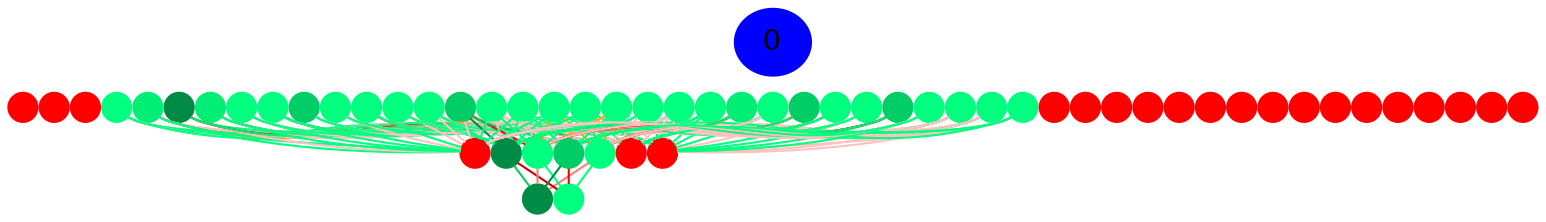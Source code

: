 graph {
	edge [bgcolor="purple:pink" color=yellow nodesep=0]
	graph [nodesep=0 ranksep=0]
	I [label=0 color=blue height=0.2 style=filled width=0.2]
	x_0 [label="" color=red height=0.2 style=filled width=0.2]
	x_1 [label="" color=red height=0.2 style=filled width=0.2]
	x_2 [label="" color=red height=0.2 style=filled width=0.2]
	x_3 [label="" color=springgreen fillcolor=springgreen height=0.2 style=filled width=0.2]
	x_4 [label="" color=springgreen fillcolor=springgreen height=0.2 style=filled width=0.2]
	x_5 [label="" color=springgreen fillcolor=springgreen height=0.2 style=filled width=0.2]
	x_6 [label="" color=red height=0.2 style=filled width=0.2]
	x_7 [label="" color=red height=0.2 style=filled width=0.2]
	x_8 [label="" color=red height=0.2 style=filled width=0.2]
	x_9 [label="" color=springgreen fillcolor=springgreen height=0.2 style=filled width=0.2]
	x_10 [label="" color=springgreen2 fillcolor=springgreen2 height=0.2 style=filled width=0.2]
	x_11 [label="" color=springgreen4 fillcolor=springgreen4 height=0.2 style=filled width=0.2]
	x_12 [label="" color=springgreen2 fillcolor=springgreen2 height=0.2 style=filled width=0.2]
	x_13 [label="" color=red height=0.2 style=filled width=0.2]
	x_14 [label="" color=red height=0.2 style=filled width=0.2]
	x_15 [label="" color=springgreen fillcolor=springgreen height=0.2 style=filled width=0.2]
	x_16 [label="" color=springgreen1 fillcolor=springgreen1 height=0.2 style=filled width=0.2]
	x_17 [label="" color=springgreen3 fillcolor=springgreen3 height=0.2 style=filled width=0.2]
	x_18 [label="" color=springgreen fillcolor=springgreen height=0.2 style=filled width=0.2]
	x_19 [label="" color=springgreen1 fillcolor=springgreen1 height=0.2 style=filled width=0.2]
	x_20 [label="" color=red height=0.2 style=filled width=0.2]
	x_21 [label="" color=springgreen fillcolor=springgreen height=0.2 style=filled width=0.2]
	x_22 [label="" color=springgreen fillcolor=springgreen height=0.2 style=filled width=0.2]
	x_23 [label="" color=springgreen3 fillcolor=springgreen3 height=0.2 style=filled width=0.2]
	x_24 [label="" color=springgreen fillcolor=springgreen height=0.2 style=filled width=0.2]
	x_25 [label="" color=springgreen fillcolor=springgreen height=0.2 style=filled width=0.2]
	x_26 [label="" color=springgreen1 fillcolor=springgreen1 height=0.2 style=filled width=0.2]
	x_27 [label="" color=red height=0.2 style=filled width=0.2]
	x_28 [label="" color=springgreen fillcolor=springgreen height=0.2 style=filled width=0.2]
	x_29 [label="" color=springgreen1 fillcolor=springgreen1 height=0.2 style=filled width=0.2]
	x_30 [label="" color=springgreen fillcolor=springgreen height=0.2 style=filled width=0.2]
	x_31 [label="" color=springgreen fillcolor=springgreen height=0.2 style=filled width=0.2]
	x_32 [label="" color=springgreen fillcolor=springgreen height=0.2 style=filled width=0.2]
	x_33 [label="" color=springgreen2 fillcolor=springgreen2 height=0.2 style=filled width=0.2]
	x_34 [label="" color=red height=0.2 style=filled width=0.2]
	x_35 [label="" color=springgreen fillcolor=springgreen height=0.2 style=filled width=0.2]
	x_36 [label="" color=springgreen3 fillcolor=springgreen3 height=0.2 style=filled width=0.2]
	x_37 [label="" color=springgreen1 fillcolor=springgreen1 height=0.2 style=filled width=0.2]
	x_38 [label="" color=springgreen fillcolor=springgreen height=0.2 style=filled width=0.2]
	x_39 [label="" color=springgreen3 fillcolor=springgreen3 height=0.2 style=filled width=0.2]
	x_40 [label="" color=springgreen fillcolor=springgreen height=0.2 style=filled width=0.2]
	x_41 [label="" color=red height=0.2 style=filled width=0.2]
	x_42 [label="" color=red height=0.2 style=filled width=0.2]
	x_43 [label="" color=red height=0.2 style=filled width=0.2]
	x_44 [label="" color=red height=0.2 style=filled width=0.2]
	x_45 [label="" color=red height=0.2 style=filled width=0.2]
	x_46 [label="" color=red height=0.2 style=filled width=0.2]
	x_47 [label="" color=red height=0.2 style=filled width=0.2]
	x_48 [label="" color=red height=0.2 style=filled width=0.2]
	I -- x_0 [style=invis]
	I -- x_1 [style=invis]
	I -- x_2 [style=invis]
	I -- x_3 [style=invis]
	I -- x_4 [style=invis]
	I -- x_5 [style=invis]
	I -- x_6 [style=invis]
	I -- x_7 [style=invis]
	I -- x_8 [style=invis]
	I -- x_9 [style=invis]
	I -- x_10 [style=invis]
	I -- x_11 [style=invis]
	I -- x_12 [style=invis]
	I -- x_13 [style=invis]
	I -- x_14 [style=invis]
	I -- x_15 [style=invis]
	I -- x_16 [style=invis]
	I -- x_17 [style=invis]
	I -- x_18 [style=invis]
	I -- x_19 [style=invis]
	I -- x_20 [style=invis]
	I -- x_21 [style=invis]
	I -- x_22 [style=invis]
	I -- x_23 [style=invis]
	I -- x_24 [style=invis]
	I -- x_25 [style=invis]
	I -- x_26 [style=invis]
	I -- x_27 [style=invis]
	I -- x_28 [style=invis]
	I -- x_29 [style=invis]
	I -- x_30 [style=invis]
	I -- x_31 [style=invis]
	I -- x_32 [style=invis]
	I -- x_33 [style=invis]
	I -- x_34 [style=invis]
	I -- x_35 [style=invis]
	I -- x_36 [style=invis]
	I -- x_37 [style=invis]
	I -- x_38 [style=invis]
	I -- x_39 [style=invis]
	I -- x_40 [style=invis]
	I -- x_41 [style=invis]
	I -- x_42 [style=invis]
	I -- x_43 [style=invis]
	I -- x_44 [style=invis]
	I -- x_45 [style=invis]
	I -- x_46 [style=invis]
	I -- x_47 [style=invis]
	I -- x_48 [style=invis]
	x1_0 [label="" color=springgreen1 fillcolor=springgreen1 height=0.2 style=filled width=0.2]
	x1_1 [label="" color=red fillcolor=red height=0.2 style=filled width=0.2]
	x1_2 [label="" color=springgreen4 fillcolor=springgreen4 height=0.2 style=filled width=0.2]
	x1_3 [label="" color=red fillcolor=red height=0.2 style=filled width=0.2]
	x1_4 [label="" color=red fillcolor=red height=0.2 style=filled width=0.2]
	x1_5 [label="" color=springgreen1 fillcolor=springgreen1 height=0.2 style=filled width=0.2]
	x1_6 [label="" color=springgreen3 fillcolor=springgreen3 height=0.2 style=filled width=0.2]
	x_3 -- x1_0 [color=springgreen]
	x_4 -- x1_0 [color=springgreen]
	x_5 -- x1_0 [color=rosybrown1]
	x_9 -- x1_0 [color=rosybrown1]
	x_10 -- x1_0 [color=orange]
	x_11 -- x1_0 [color=orangered]
	x_12 -- x1_0 [color=salmon]
	x_15 -- x1_0 [color=rosybrown1]
	x_16 -- x1_0 [color=salmon]
	x_17 -- x1_0 [color=rosybrown1]
	x_18 -- x1_0 [color=rosybrown1]
	x_19 -- x1_0 [color=salmon]
	x_21 -- x1_0 [color=rosybrown1]
	x_22 -- x1_0 [color=rosybrown1]
	x_23 -- x1_0 [color=red3]
	x_24 -- x1_0 [color=springgreen]
	x_25 -- x1_0 [color=rosybrown1]
	x_26 -- x1_0 [color=orange]
	x_28 -- x1_0 [color=springgreen]
	x_29 -- x1_0 [color=orange]
	x_30 -- x1_0 [color=rosybrown1]
	x_31 -- x1_0 [color=springgreen]
	x_32 -- x1_0 [color=rosybrown1]
	x_33 -- x1_0 [color=orange]
	x_35 -- x1_0 [color=rosybrown1]
	x_36 -- x1_0 [color=orange]
	x_37 -- x1_0 [color=salmon]
	x_38 -- x1_0 [color=rosybrown1]
	x_39 -- x1_0 [color=red]
	x_40 -- x1_0 [color=rosybrown1]
	x_3 -- x1_1 [color=rosybrown1]
	x_4 -- x1_1 [color=rosybrown1]
	x_5 -- x1_1 [color=rosybrown1]
	x_9 -- x1_1 [color=rosybrown1]
	x_10 -- x1_1 [color=rosybrown1]
	x_11 -- x1_1 [color=rosybrown1]
	x_12 -- x1_1 [color=springgreen]
	x_15 -- x1_1 [color=rosybrown1]
	x_16 -- x1_1 [color=springgreen]
	x_17 -- x1_1 [color=rosybrown1]
	x_18 -- x1_1 [color=rosybrown1]
	x_19 -- x1_1 [color=rosybrown1]
	x_21 -- x1_1 [color=springgreen]
	x_22 -- x1_1 [color=rosybrown1]
	x_23 -- x1_1 [color=springgreen]
	x_24 -- x1_1 [color=springgreen]
	x_25 -- x1_1 [color=rosybrown1]
	x_26 -- x1_1 [color=rosybrown1]
	x_28 -- x1_1 [color=springgreen]
	x_29 -- x1_1 [color=rosybrown1]
	x_30 -- x1_1 [color=rosybrown1]
	x_31 -- x1_1 [color=rosybrown1]
	x_32 -- x1_1 [color=springgreen]
	x_33 -- x1_1 [color=springgreen]
	x_35 -- x1_1 [color=springgreen]
	x_36 -- x1_1 [color=springgreen]
	x_37 -- x1_1 [color=springgreen]
	x_38 -- x1_1 [color=springgreen]
	x_39 -- x1_1 [color=springgreen]
	x_40 -- x1_1 [color=springgreen]
	x_3 -- x1_2 [color=rosybrown1]
	x_4 -- x1_2 [color=rosybrown1]
	x_5 -- x1_2 [color=rosybrown1]
	x_9 -- x1_2 [color=springgreen]
	x_10 -- x1_2 [color=springgreen1]
	x_11 -- x1_2 [color=springgreen2]
	x_12 -- x1_2 [color=springgreen1]
	x_15 -- x1_2 [color=springgreen]
	x_16 -- x1_2 [color=springgreen1]
	x_17 -- x1_2 [color=springgreen]
	x_18 -- x1_2 [color=springgreen]
	x_19 -- x1_2 [color=springgreen1]
	x_21 -- x1_2 [color=springgreen]
	x_22 -- x1_2 [color=springgreen]
	x_23 -- x1_2 [color=springgreen4]
	x_24 -- x1_2 [color=rosybrown1]
	x_25 -- x1_2 [color=springgreen]
	x_26 -- x1_2 [color=springgreen1]
	x_28 -- x1_2 [color=springgreen]
	x_29 -- x1_2 [color=springgreen1]
	x_30 -- x1_2 [color=springgreen]
	x_31 -- x1_2 [color=rosybrown1]
	x_32 -- x1_2 [color=springgreen]
	x_33 -- x1_2 [color=springgreen2]
	x_35 -- x1_2 [color=rosybrown1]
	x_36 -- x1_2 [color=springgreen2]
	x_37 -- x1_2 [color=springgreen1]
	x_38 -- x1_2 [color=springgreen]
	x_39 -- x1_2 [color=springgreen3]
	x_40 -- x1_2 [color=springgreen]
	x_3 -- x1_3 [color=rosybrown1]
	x_4 -- x1_3 [color=rosybrown1]
	x_5 -- x1_3 [color=rosybrown1]
	x_9 -- x1_3 [color=springgreen]
	x_10 -- x1_3 [color=rosybrown1]
	x_11 -- x1_3 [color=springgreen]
	x_12 -- x1_3 [color=rosybrown1]
	x_15 -- x1_3 [color=rosybrown1]
	x_16 -- x1_3 [color=springgreen]
	x_17 -- x1_3 [color=rosybrown1]
	x_18 -- x1_3 [color=springgreen]
	x_19 -- x1_3 [color=rosybrown1]
	x_21 -- x1_3 [color=rosybrown1]
	x_22 -- x1_3 [color=rosybrown1]
	x_23 -- x1_3 [color=rosybrown1]
	x_24 -- x1_3 [color=rosybrown1]
	x_25 -- x1_3 [color=springgreen]
	x_26 -- x1_3 [color=springgreen]
	x_28 -- x1_3 [color=springgreen]
	x_29 -- x1_3 [color=rosybrown1]
	x_30 -- x1_3 [color=springgreen]
	x_31 -- x1_3 [color=rosybrown1]
	x_32 -- x1_3 [color=springgreen]
	x_33 -- x1_3 [color=springgreen]
	x_35 -- x1_3 [color=springgreen]
	x_36 -- x1_3 [color=rosybrown1]
	x_37 -- x1_3 [color=springgreen]
	x_38 -- x1_3 [color=springgreen]
	x_39 -- x1_3 [color=springgreen]
	x_40 -- x1_3 [color=springgreen]
	x_3 -- x1_4 [color=rosybrown1]
	x_4 -- x1_4 [color=rosybrown1]
	x_5 -- x1_4 [color=springgreen]
	x_9 -- x1_4 [color=springgreen]
	x_10 -- x1_4 [color=springgreen]
	x_11 -- x1_4 [color=rosybrown1]
	x_12 -- x1_4 [color=springgreen]
	x_15 -- x1_4 [color=springgreen]
	x_16 -- x1_4 [color=springgreen]
	x_17 -- x1_4 [color=springgreen]
	x_18 -- x1_4 [color=rosybrown1]
	x_19 -- x1_4 [color=springgreen]
	x_21 -- x1_4 [color=rosybrown1]
	x_22 -- x1_4 [color=rosybrown1]
	x_23 -- x1_4 [color=rosybrown1]
	x_24 -- x1_4 [color=springgreen]
	x_25 -- x1_4 [color=springgreen]
	x_26 -- x1_4 [color=springgreen]
	x_28 -- x1_4 [color=springgreen]
	x_29 -- x1_4 [color=rosybrown1]
	x_30 -- x1_4 [color=springgreen]
	x_31 -- x1_4 [color=rosybrown1]
	x_32 -- x1_4 [color=springgreen]
	x_33 -- x1_4 [color=rosybrown1]
	x_35 -- x1_4 [color=rosybrown1]
	x_36 -- x1_4 [color=rosybrown1]
	x_37 -- x1_4 [color=springgreen]
	x_38 -- x1_4 [color=rosybrown1]
	x_39 -- x1_4 [color=rosybrown1]
	x_40 -- x1_4 [color=rosybrown1]
	x_3 -- x1_5 [color=springgreen]
	x_4 -- x1_5 [color=springgreen]
	x_5 -- x1_5 [color=springgreen]
	x_9 -- x1_5 [color=rosybrown1]
	x_10 -- x1_5 [color=salmon]
	x_11 -- x1_5 [color=red]
	x_12 -- x1_5 [color=salmon]
	x_15 -- x1_5 [color=rosybrown1]
	x_16 -- x1_5 [color=salmon]
	x_17 -- x1_5 [color=rosybrown1]
	x_18 -- x1_5 [color=rosybrown1]
	x_19 -- x1_5 [color=salmon]
	x_21 -- x1_5 [color=rosybrown1]
	x_22 -- x1_5 [color=rosybrown1]
	x_23 -- x1_5 [color=red]
	x_24 -- x1_5 [color=springgreen]
	x_25 -- x1_5 [color=rosybrown1]
	x_26 -- x1_5 [color=orange]
	x_28 -- x1_5 [color=springgreen]
	x_29 -- x1_5 [color=orange]
	x_30 -- x1_5 [color=rosybrown1]
	x_31 -- x1_5 [color=springgreen]
	x_32 -- x1_5 [color=rosybrown1]
	x_33 -- x1_5 [color=orangered]
	x_35 -- x1_5 [color=springgreen]
	x_36 -- x1_5 [color=orangered]
	x_37 -- x1_5 [color=salmon]
	x_38 -- x1_5 [color=rosybrown1]
	x_39 -- x1_5 [color=red]
	x_40 -- x1_5 [color=rosybrown1]
	x_3 -- x1_6 [color=rosybrown1]
	x_4 -- x1_6 [color=rosybrown1]
	x_5 -- x1_6 [color=springgreen]
	x_9 -- x1_6 [color=springgreen]
	x_10 -- x1_6 [color=springgreen1]
	x_11 -- x1_6 [color=springgreen2]
	x_12 -- x1_6 [color=springgreen1]
	x_15 -- x1_6 [color=springgreen]
	x_16 -- x1_6 [color=springgreen1]
	x_17 -- x1_6 [color=springgreen]
	x_18 -- x1_6 [color=springgreen]
	x_19 -- x1_6 [color=springgreen1]
	x_21 -- x1_6 [color=springgreen]
	x_22 -- x1_6 [color=springgreen]
	x_23 -- x1_6 [color=springgreen3]
	x_24 -- x1_6 [color=rosybrown1]
	x_25 -- x1_6 [color=springgreen]
	x_26 -- x1_6 [color=springgreen1]
	x_28 -- x1_6 [color=rosybrown1]
	x_29 -- x1_6 [color=springgreen1]
	x_30 -- x1_6 [color=springgreen]
	x_31 -- x1_6 [color=rosybrown1]
	x_32 -- x1_6 [color=springgreen]
	x_33 -- x1_6 [color=springgreen2]
	x_35 -- x1_6 [color=rosybrown1]
	x_36 -- x1_6 [color=springgreen2]
	x_37 -- x1_6 [color=springgreen1]
	x_38 -- x1_6 [color=springgreen]
	x_39 -- x1_6 [color=springgreen2]
	x_40 -- x1_6 [color=springgreen]
	x2_0 [label="" color=springgreen4 fillcolor=springgreen4 height=0.2 style=filled width=0.2]
	x2_1 [label="" color=springgreen fillcolor=springgreen height=0.2 style=filled width=0.2]
	x1_0 -- x2_0 [color=salmon]
	x1_2 -- x2_0 [color=springgreen3]
	x1_5 -- x2_0 [color=salmon]
	x1_6 -- x2_0 [color=springgreen4]
	x1_0 -- x2_1 [color=springgreen1]
	x1_2 -- x2_1 [color=red3]
	x1_5 -- x2_1 [color=springgreen1]
	x1_6 -- x2_1 [color=red]
}
